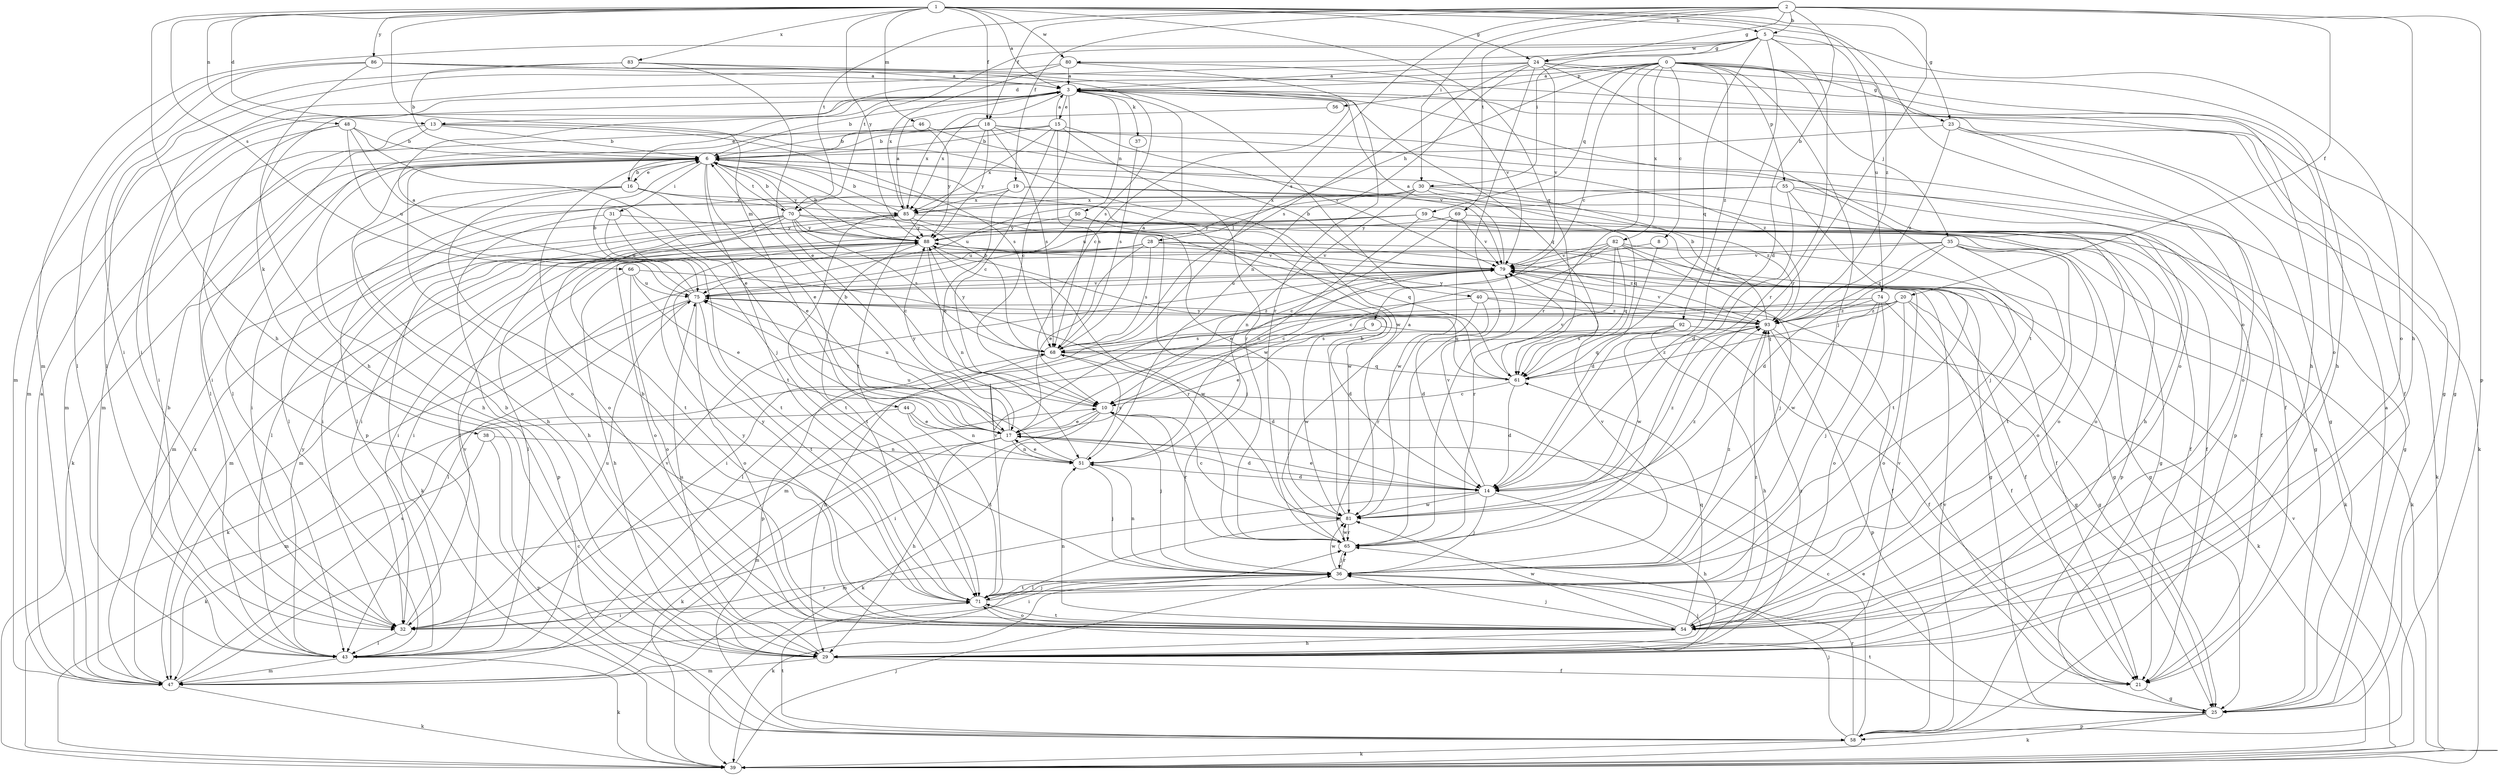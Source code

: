 strict digraph  {
0;
1;
2;
3;
5;
6;
8;
9;
10;
13;
14;
15;
16;
17;
18;
19;
20;
21;
23;
24;
25;
28;
29;
30;
31;
32;
35;
36;
37;
38;
39;
40;
43;
44;
46;
47;
48;
50;
51;
54;
55;
56;
58;
59;
61;
65;
66;
68;
69;
70;
71;
74;
75;
79;
80;
81;
82;
83;
85;
86;
88;
92;
93;
0 -> 3  [label=a];
0 -> 8  [label=c];
0 -> 9  [label=c];
0 -> 13  [label=d];
0 -> 23  [label=g];
0 -> 28  [label=h];
0 -> 29  [label=h];
0 -> 35  [label=j];
0 -> 36  [label=j];
0 -> 54  [label=o];
0 -> 55  [label=p];
0 -> 56  [label=p];
0 -> 59  [label=q];
0 -> 65  [label=r];
0 -> 82  [label=x];
0 -> 92  [label=z];
1 -> 3  [label=a];
1 -> 5  [label=b];
1 -> 13  [label=d];
1 -> 18  [label=f];
1 -> 23  [label=g];
1 -> 24  [label=g];
1 -> 29  [label=h];
1 -> 44  [label=m];
1 -> 46  [label=m];
1 -> 48  [label=n];
1 -> 54  [label=o];
1 -> 61  [label=q];
1 -> 66  [label=s];
1 -> 80  [label=w];
1 -> 83  [label=x];
1 -> 86  [label=y];
1 -> 88  [label=y];
1 -> 93  [label=z];
2 -> 5  [label=b];
2 -> 14  [label=d];
2 -> 18  [label=f];
2 -> 19  [label=f];
2 -> 20  [label=f];
2 -> 24  [label=g];
2 -> 29  [label=h];
2 -> 30  [label=i];
2 -> 58  [label=p];
2 -> 65  [label=r];
2 -> 68  [label=s];
2 -> 69  [label=t];
2 -> 70  [label=t];
3 -> 6  [label=b];
3 -> 10  [label=c];
3 -> 15  [label=e];
3 -> 16  [label=e];
3 -> 21  [label=f];
3 -> 37  [label=k];
3 -> 38  [label=k];
3 -> 47  [label=m];
3 -> 50  [label=n];
3 -> 54  [label=o];
3 -> 61  [label=q];
3 -> 85  [label=x];
5 -> 14  [label=d];
5 -> 24  [label=g];
5 -> 30  [label=i];
5 -> 47  [label=m];
5 -> 54  [label=o];
5 -> 61  [label=q];
5 -> 65  [label=r];
5 -> 70  [label=t];
5 -> 74  [label=u];
5 -> 80  [label=w];
6 -> 16  [label=e];
6 -> 17  [label=e];
6 -> 29  [label=h];
6 -> 31  [label=i];
6 -> 39  [label=k];
6 -> 40  [label=l];
6 -> 54  [label=o];
6 -> 70  [label=t];
6 -> 71  [label=t];
6 -> 88  [label=y];
8 -> 14  [label=d];
8 -> 79  [label=v];
9 -> 17  [label=e];
9 -> 21  [label=f];
9 -> 68  [label=s];
9 -> 81  [label=w];
10 -> 17  [label=e];
10 -> 32  [label=i];
10 -> 36  [label=j];
10 -> 39  [label=k];
10 -> 65  [label=r];
10 -> 75  [label=u];
13 -> 6  [label=b];
13 -> 43  [label=l];
13 -> 47  [label=m];
13 -> 68  [label=s];
13 -> 81  [label=w];
14 -> 17  [label=e];
14 -> 29  [label=h];
14 -> 36  [label=j];
14 -> 47  [label=m];
14 -> 79  [label=v];
14 -> 81  [label=w];
14 -> 93  [label=z];
15 -> 3  [label=a];
15 -> 6  [label=b];
15 -> 10  [label=c];
15 -> 47  [label=m];
15 -> 65  [label=r];
15 -> 68  [label=s];
15 -> 79  [label=v];
15 -> 85  [label=x];
16 -> 6  [label=b];
16 -> 17  [label=e];
16 -> 29  [label=h];
16 -> 32  [label=i];
16 -> 54  [label=o];
16 -> 81  [label=w];
16 -> 85  [label=x];
17 -> 6  [label=b];
17 -> 14  [label=d];
17 -> 29  [label=h];
17 -> 39  [label=k];
17 -> 47  [label=m];
17 -> 51  [label=n];
17 -> 88  [label=y];
18 -> 6  [label=b];
18 -> 21  [label=f];
18 -> 32  [label=i];
18 -> 43  [label=l];
18 -> 58  [label=p];
18 -> 68  [label=s];
18 -> 71  [label=t];
18 -> 79  [label=v];
18 -> 88  [label=y];
19 -> 17  [label=e];
19 -> 25  [label=g];
19 -> 43  [label=l];
19 -> 85  [label=x];
19 -> 93  [label=z];
20 -> 21  [label=f];
20 -> 25  [label=g];
20 -> 32  [label=i];
20 -> 47  [label=m];
20 -> 54  [label=o];
20 -> 61  [label=q];
20 -> 93  [label=z];
21 -> 25  [label=g];
23 -> 6  [label=b];
23 -> 25  [label=g];
23 -> 39  [label=k];
23 -> 54  [label=o];
23 -> 93  [label=z];
24 -> 3  [label=a];
24 -> 25  [label=g];
24 -> 29  [label=h];
24 -> 32  [label=i];
24 -> 51  [label=n];
24 -> 65  [label=r];
24 -> 68  [label=s];
24 -> 71  [label=t];
24 -> 79  [label=v];
25 -> 3  [label=a];
25 -> 17  [label=e];
25 -> 39  [label=k];
25 -> 58  [label=p];
25 -> 71  [label=t];
28 -> 17  [label=e];
28 -> 25  [label=g];
28 -> 32  [label=i];
28 -> 43  [label=l];
28 -> 47  [label=m];
28 -> 68  [label=s];
28 -> 79  [label=v];
28 -> 93  [label=z];
29 -> 6  [label=b];
29 -> 21  [label=f];
29 -> 36  [label=j];
29 -> 47  [label=m];
29 -> 75  [label=u];
29 -> 79  [label=v];
29 -> 93  [label=z];
30 -> 21  [label=f];
30 -> 29  [label=h];
30 -> 43  [label=l];
30 -> 51  [label=n];
30 -> 61  [label=q];
30 -> 75  [label=u];
30 -> 85  [label=x];
31 -> 58  [label=p];
31 -> 71  [label=t];
31 -> 75  [label=u];
31 -> 88  [label=y];
32 -> 43  [label=l];
32 -> 65  [label=r];
32 -> 75  [label=u];
32 -> 79  [label=v];
35 -> 14  [label=d];
35 -> 25  [label=g];
35 -> 32  [label=i];
35 -> 39  [label=k];
35 -> 54  [label=o];
35 -> 71  [label=t];
35 -> 79  [label=v];
35 -> 93  [label=z];
36 -> 32  [label=i];
36 -> 39  [label=k];
36 -> 51  [label=n];
36 -> 65  [label=r];
36 -> 71  [label=t];
36 -> 79  [label=v];
36 -> 81  [label=w];
36 -> 93  [label=z];
37 -> 68  [label=s];
38 -> 39  [label=k];
38 -> 51  [label=n];
38 -> 58  [label=p];
39 -> 36  [label=j];
39 -> 79  [label=v];
40 -> 14  [label=d];
40 -> 21  [label=f];
40 -> 58  [label=p];
40 -> 65  [label=r];
40 -> 93  [label=z];
43 -> 6  [label=b];
43 -> 39  [label=k];
43 -> 47  [label=m];
43 -> 79  [label=v];
43 -> 88  [label=y];
44 -> 17  [label=e];
44 -> 47  [label=m];
44 -> 51  [label=n];
44 -> 71  [label=t];
46 -> 6  [label=b];
46 -> 88  [label=y];
46 -> 93  [label=z];
47 -> 3  [label=a];
47 -> 10  [label=c];
47 -> 39  [label=k];
47 -> 68  [label=s];
47 -> 85  [label=x];
48 -> 6  [label=b];
48 -> 17  [label=e];
48 -> 32  [label=i];
48 -> 36  [label=j];
48 -> 58  [label=p];
48 -> 75  [label=u];
50 -> 21  [label=f];
50 -> 75  [label=u];
50 -> 81  [label=w];
50 -> 88  [label=y];
51 -> 14  [label=d];
51 -> 17  [label=e];
51 -> 36  [label=j];
51 -> 68  [label=s];
51 -> 75  [label=u];
54 -> 6  [label=b];
54 -> 29  [label=h];
54 -> 36  [label=j];
54 -> 51  [label=n];
54 -> 61  [label=q];
54 -> 71  [label=t];
54 -> 81  [label=w];
54 -> 88  [label=y];
54 -> 93  [label=z];
55 -> 14  [label=d];
55 -> 25  [label=g];
55 -> 36  [label=j];
55 -> 39  [label=k];
55 -> 75  [label=u];
55 -> 85  [label=x];
56 -> 85  [label=x];
58 -> 10  [label=c];
58 -> 36  [label=j];
58 -> 39  [label=k];
58 -> 65  [label=r];
58 -> 71  [label=t];
58 -> 79  [label=v];
59 -> 21  [label=f];
59 -> 32  [label=i];
59 -> 43  [label=l];
59 -> 51  [label=n];
59 -> 54  [label=o];
59 -> 71  [label=t];
59 -> 88  [label=y];
61 -> 10  [label=c];
61 -> 14  [label=d];
61 -> 75  [label=u];
61 -> 79  [label=v];
61 -> 88  [label=y];
61 -> 93  [label=z];
65 -> 3  [label=a];
65 -> 36  [label=j];
65 -> 81  [label=w];
66 -> 17  [label=e];
66 -> 29  [label=h];
66 -> 54  [label=o];
66 -> 75  [label=u];
66 -> 81  [label=w];
68 -> 3  [label=a];
68 -> 6  [label=b];
68 -> 14  [label=d];
68 -> 29  [label=h];
68 -> 61  [label=q];
68 -> 88  [label=y];
69 -> 10  [label=c];
69 -> 58  [label=p];
69 -> 79  [label=v];
69 -> 81  [label=w];
69 -> 88  [label=y];
70 -> 6  [label=b];
70 -> 10  [label=c];
70 -> 25  [label=g];
70 -> 32  [label=i];
70 -> 43  [label=l];
70 -> 47  [label=m];
70 -> 61  [label=q];
70 -> 68  [label=s];
70 -> 71  [label=t];
70 -> 88  [label=y];
71 -> 32  [label=i];
71 -> 36  [label=j];
71 -> 54  [label=o];
71 -> 79  [label=v];
71 -> 88  [label=y];
74 -> 25  [label=g];
74 -> 36  [label=j];
74 -> 43  [label=l];
74 -> 54  [label=o];
74 -> 81  [label=w];
74 -> 93  [label=z];
75 -> 3  [label=a];
75 -> 6  [label=b];
75 -> 14  [label=d];
75 -> 39  [label=k];
75 -> 43  [label=l];
75 -> 54  [label=o];
75 -> 71  [label=t];
75 -> 79  [label=v];
75 -> 93  [label=z];
79 -> 3  [label=a];
79 -> 6  [label=b];
79 -> 10  [label=c];
79 -> 21  [label=f];
79 -> 75  [label=u];
80 -> 3  [label=a];
80 -> 10  [label=c];
80 -> 43  [label=l];
80 -> 79  [label=v];
80 -> 85  [label=x];
81 -> 6  [label=b];
81 -> 10  [label=c];
81 -> 43  [label=l];
81 -> 65  [label=r];
81 -> 93  [label=z];
82 -> 10  [label=c];
82 -> 17  [label=e];
82 -> 21  [label=f];
82 -> 36  [label=j];
82 -> 39  [label=k];
82 -> 61  [label=q];
82 -> 65  [label=r];
82 -> 79  [label=v];
83 -> 3  [label=a];
83 -> 6  [label=b];
83 -> 17  [label=e];
83 -> 25  [label=g];
83 -> 32  [label=i];
85 -> 3  [label=a];
85 -> 6  [label=b];
85 -> 29  [label=h];
85 -> 36  [label=j];
85 -> 39  [label=k];
85 -> 54  [label=o];
85 -> 71  [label=t];
85 -> 88  [label=y];
86 -> 3  [label=a];
86 -> 29  [label=h];
86 -> 43  [label=l];
86 -> 47  [label=m];
86 -> 65  [label=r];
86 -> 68  [label=s];
88 -> 6  [label=b];
88 -> 25  [label=g];
88 -> 47  [label=m];
88 -> 51  [label=n];
88 -> 54  [label=o];
88 -> 65  [label=r];
88 -> 71  [label=t];
88 -> 79  [label=v];
92 -> 29  [label=h];
92 -> 39  [label=k];
92 -> 61  [label=q];
92 -> 68  [label=s];
92 -> 81  [label=w];
93 -> 6  [label=b];
93 -> 21  [label=f];
93 -> 58  [label=p];
93 -> 68  [label=s];
93 -> 79  [label=v];
93 -> 88  [label=y];
}
